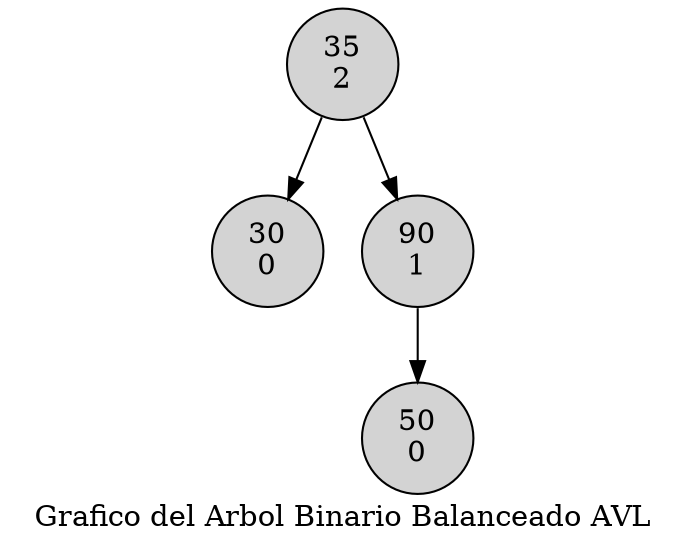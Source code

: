 digraph D{
node [shape=circle style=filled ] 
label= " Grafico del Arbol Binario Balanceado AVL " 
"35
2" -> "30
0" 
"35
2" -> "90
1" 
"90
1" -> "50
0" 

}